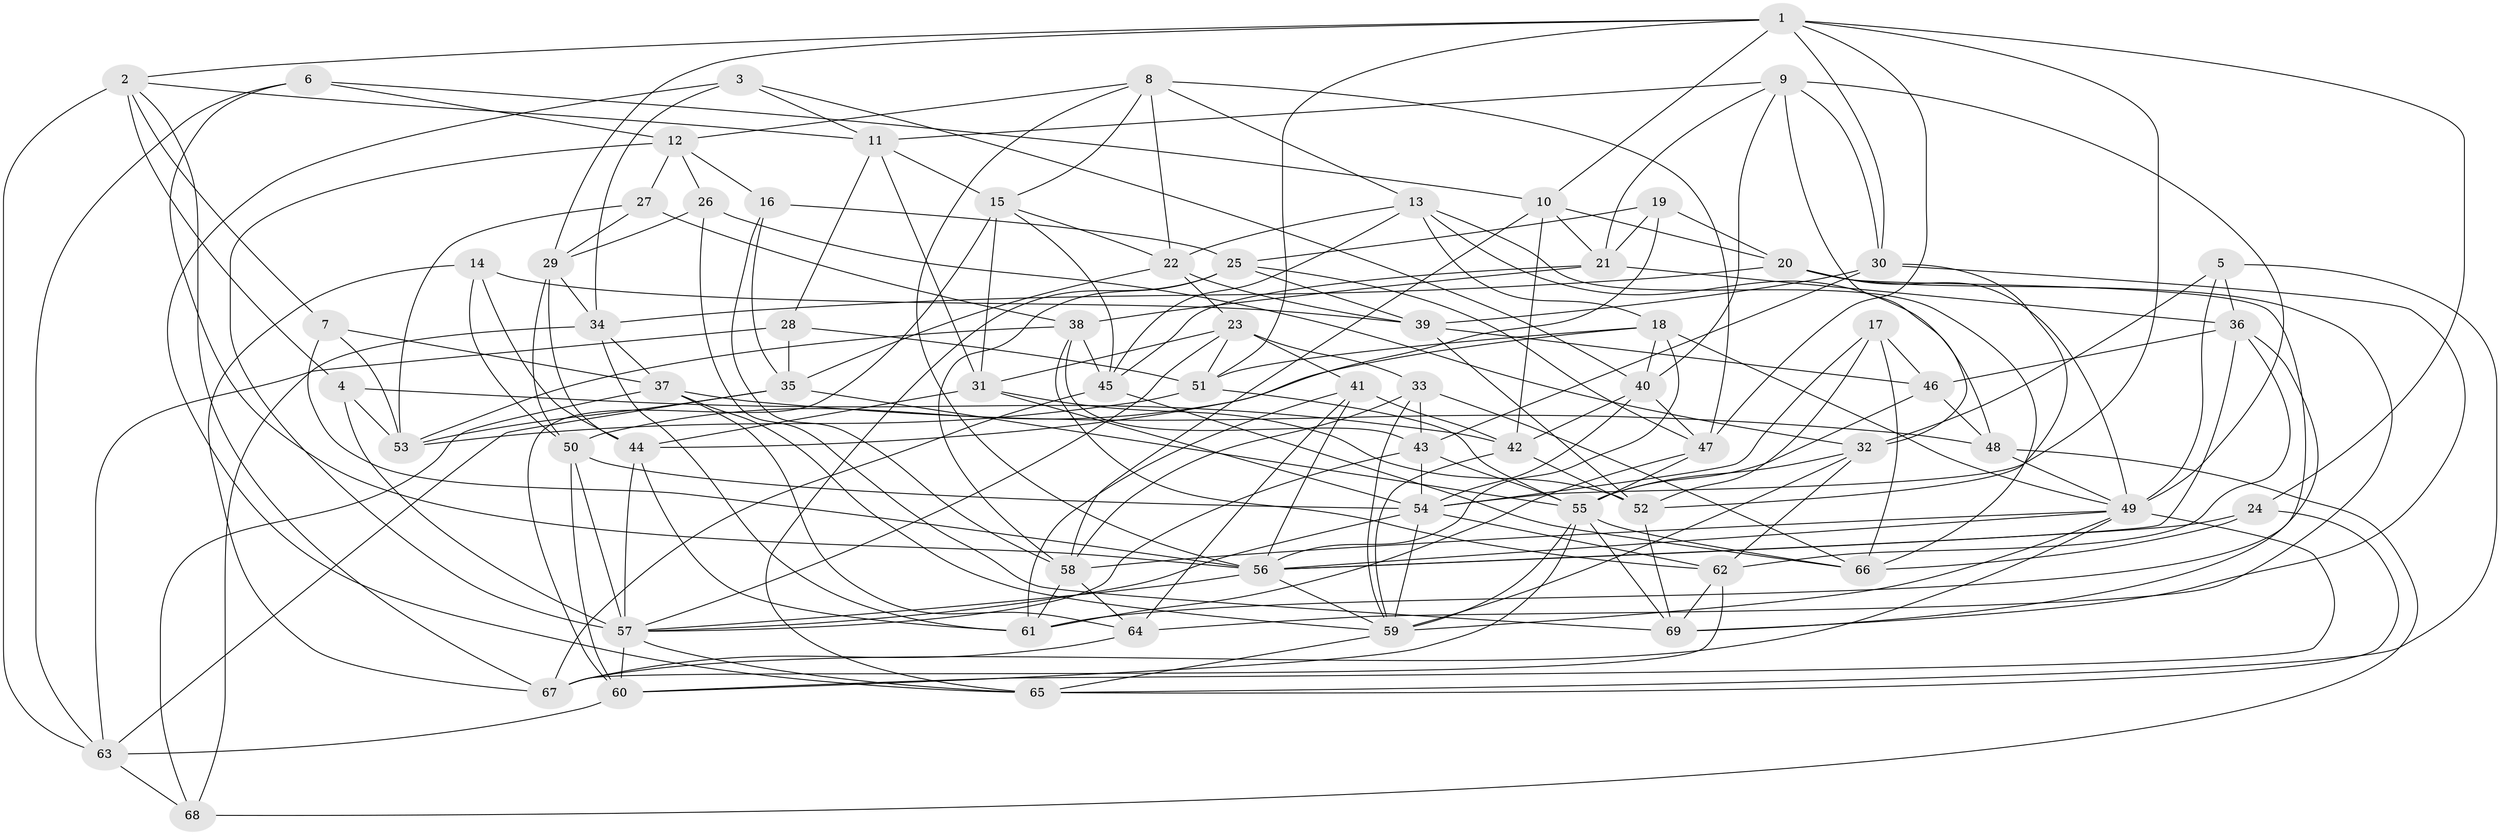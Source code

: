 // original degree distribution, {4: 1.0}
// Generated by graph-tools (version 1.1) at 2025/26/03/09/25 03:26:52]
// undirected, 69 vertices, 203 edges
graph export_dot {
graph [start="1"]
  node [color=gray90,style=filled];
  1;
  2;
  3;
  4;
  5;
  6;
  7;
  8;
  9;
  10;
  11;
  12;
  13;
  14;
  15;
  16;
  17;
  18;
  19;
  20;
  21;
  22;
  23;
  24;
  25;
  26;
  27;
  28;
  29;
  30;
  31;
  32;
  33;
  34;
  35;
  36;
  37;
  38;
  39;
  40;
  41;
  42;
  43;
  44;
  45;
  46;
  47;
  48;
  49;
  50;
  51;
  52;
  53;
  54;
  55;
  56;
  57;
  58;
  59;
  60;
  61;
  62;
  63;
  64;
  65;
  66;
  67;
  68;
  69;
  1 -- 2 [weight=1.0];
  1 -- 10 [weight=1.0];
  1 -- 24 [weight=1.0];
  1 -- 29 [weight=1.0];
  1 -- 30 [weight=1.0];
  1 -- 47 [weight=1.0];
  1 -- 51 [weight=1.0];
  1 -- 54 [weight=1.0];
  2 -- 4 [weight=1.0];
  2 -- 7 [weight=1.0];
  2 -- 11 [weight=1.0];
  2 -- 63 [weight=1.0];
  2 -- 67 [weight=1.0];
  3 -- 11 [weight=1.0];
  3 -- 34 [weight=1.0];
  3 -- 40 [weight=1.0];
  3 -- 65 [weight=1.0];
  4 -- 42 [weight=1.0];
  4 -- 53 [weight=1.0];
  4 -- 57 [weight=1.0];
  5 -- 32 [weight=1.0];
  5 -- 36 [weight=1.0];
  5 -- 49 [weight=1.0];
  5 -- 65 [weight=1.0];
  6 -- 10 [weight=1.0];
  6 -- 12 [weight=1.0];
  6 -- 56 [weight=1.0];
  6 -- 63 [weight=1.0];
  7 -- 37 [weight=1.0];
  7 -- 53 [weight=1.0];
  7 -- 56 [weight=1.0];
  8 -- 12 [weight=1.0];
  8 -- 13 [weight=1.0];
  8 -- 15 [weight=1.0];
  8 -- 22 [weight=1.0];
  8 -- 47 [weight=1.0];
  8 -- 56 [weight=1.0];
  9 -- 11 [weight=1.0];
  9 -- 21 [weight=1.0];
  9 -- 30 [weight=1.0];
  9 -- 32 [weight=1.0];
  9 -- 40 [weight=1.0];
  9 -- 49 [weight=1.0];
  10 -- 20 [weight=1.0];
  10 -- 21 [weight=1.0];
  10 -- 42 [weight=1.0];
  10 -- 58 [weight=1.0];
  11 -- 15 [weight=1.0];
  11 -- 28 [weight=1.0];
  11 -- 31 [weight=1.0];
  12 -- 16 [weight=1.0];
  12 -- 26 [weight=1.0];
  12 -- 27 [weight=1.0];
  12 -- 57 [weight=1.0];
  13 -- 18 [weight=1.0];
  13 -- 22 [weight=1.0];
  13 -- 45 [weight=1.0];
  13 -- 48 [weight=1.0];
  13 -- 66 [weight=1.0];
  14 -- 39 [weight=1.0];
  14 -- 44 [weight=1.0];
  14 -- 50 [weight=1.0];
  14 -- 67 [weight=1.0];
  15 -- 22 [weight=1.0];
  15 -- 31 [weight=1.0];
  15 -- 45 [weight=1.0];
  15 -- 60 [weight=1.0];
  16 -- 25 [weight=1.0];
  16 -- 35 [weight=1.0];
  16 -- 58 [weight=1.0];
  17 -- 46 [weight=1.0];
  17 -- 52 [weight=1.0];
  17 -- 54 [weight=1.0];
  17 -- 66 [weight=1.0];
  18 -- 40 [weight=1.0];
  18 -- 49 [weight=1.0];
  18 -- 50 [weight=1.0];
  18 -- 51 [weight=1.0];
  18 -- 56 [weight=1.0];
  19 -- 20 [weight=1.0];
  19 -- 21 [weight=1.0];
  19 -- 25 [weight=1.0];
  19 -- 44 [weight=1.0];
  20 -- 34 [weight=1.0];
  20 -- 49 [weight=1.0];
  20 -- 61 [weight=1.0];
  20 -- 64 [weight=1.0];
  21 -- 36 [weight=1.0];
  21 -- 38 [weight=1.0];
  21 -- 45 [weight=1.0];
  22 -- 23 [weight=1.0];
  22 -- 35 [weight=1.0];
  22 -- 39 [weight=1.0];
  23 -- 31 [weight=1.0];
  23 -- 33 [weight=1.0];
  23 -- 41 [weight=1.0];
  23 -- 51 [weight=1.0];
  23 -- 57 [weight=1.0];
  24 -- 56 [weight=1.0];
  24 -- 65 [weight=1.0];
  24 -- 66 [weight=1.0];
  25 -- 39 [weight=1.0];
  25 -- 47 [weight=1.0];
  25 -- 58 [weight=1.0];
  25 -- 65 [weight=1.0];
  26 -- 29 [weight=1.0];
  26 -- 32 [weight=1.0];
  26 -- 69 [weight=1.0];
  27 -- 29 [weight=1.0];
  27 -- 38 [weight=1.0];
  27 -- 53 [weight=1.0];
  28 -- 35 [weight=1.0];
  28 -- 51 [weight=1.0];
  28 -- 63 [weight=1.0];
  29 -- 34 [weight=1.0];
  29 -- 44 [weight=1.0];
  29 -- 50 [weight=1.0];
  30 -- 39 [weight=1.0];
  30 -- 43 [weight=1.0];
  30 -- 52 [weight=1.0];
  30 -- 69 [weight=1.0];
  31 -- 44 [weight=1.0];
  31 -- 52 [weight=1.0];
  31 -- 54 [weight=1.0];
  32 -- 55 [weight=1.0];
  32 -- 59 [weight=1.0];
  32 -- 62 [weight=1.0];
  33 -- 43 [weight=1.0];
  33 -- 58 [weight=2.0];
  33 -- 59 [weight=1.0];
  33 -- 66 [weight=1.0];
  34 -- 37 [weight=1.0];
  34 -- 61 [weight=1.0];
  34 -- 68 [weight=1.0];
  35 -- 53 [weight=1.0];
  35 -- 55 [weight=1.0];
  35 -- 63 [weight=1.0];
  36 -- 46 [weight=1.0];
  36 -- 56 [weight=1.0];
  36 -- 62 [weight=1.0];
  36 -- 69 [weight=1.0];
  37 -- 48 [weight=1.0];
  37 -- 59 [weight=1.0];
  37 -- 64 [weight=1.0];
  37 -- 68 [weight=1.0];
  38 -- 43 [weight=1.0];
  38 -- 45 [weight=1.0];
  38 -- 53 [weight=1.0];
  38 -- 62 [weight=1.0];
  39 -- 46 [weight=1.0];
  39 -- 52 [weight=1.0];
  40 -- 42 [weight=1.0];
  40 -- 47 [weight=1.0];
  40 -- 54 [weight=1.0];
  41 -- 42 [weight=1.0];
  41 -- 56 [weight=1.0];
  41 -- 61 [weight=1.0];
  41 -- 64 [weight=2.0];
  42 -- 52 [weight=1.0];
  42 -- 59 [weight=1.0];
  43 -- 54 [weight=1.0];
  43 -- 55 [weight=1.0];
  43 -- 57 [weight=1.0];
  44 -- 57 [weight=1.0];
  44 -- 61 [weight=1.0];
  45 -- 66 [weight=1.0];
  45 -- 67 [weight=1.0];
  46 -- 48 [weight=2.0];
  46 -- 55 [weight=1.0];
  47 -- 55 [weight=1.0];
  47 -- 61 [weight=1.0];
  48 -- 49 [weight=1.0];
  48 -- 68 [weight=1.0];
  49 -- 56 [weight=1.0];
  49 -- 58 [weight=1.0];
  49 -- 59 [weight=1.0];
  49 -- 60 [weight=1.0];
  49 -- 67 [weight=1.0];
  50 -- 54 [weight=1.0];
  50 -- 57 [weight=1.0];
  50 -- 60 [weight=1.0];
  51 -- 53 [weight=1.0];
  51 -- 55 [weight=1.0];
  52 -- 69 [weight=1.0];
  54 -- 57 [weight=1.0];
  54 -- 59 [weight=2.0];
  54 -- 62 [weight=1.0];
  55 -- 59 [weight=1.0];
  55 -- 60 [weight=1.0];
  55 -- 66 [weight=1.0];
  55 -- 69 [weight=1.0];
  56 -- 57 [weight=1.0];
  56 -- 59 [weight=1.0];
  57 -- 60 [weight=1.0];
  57 -- 65 [weight=1.0];
  58 -- 61 [weight=1.0];
  58 -- 64 [weight=1.0];
  59 -- 65 [weight=1.0];
  60 -- 63 [weight=1.0];
  62 -- 67 [weight=1.0];
  62 -- 69 [weight=1.0];
  63 -- 68 [weight=1.0];
  64 -- 67 [weight=1.0];
}
